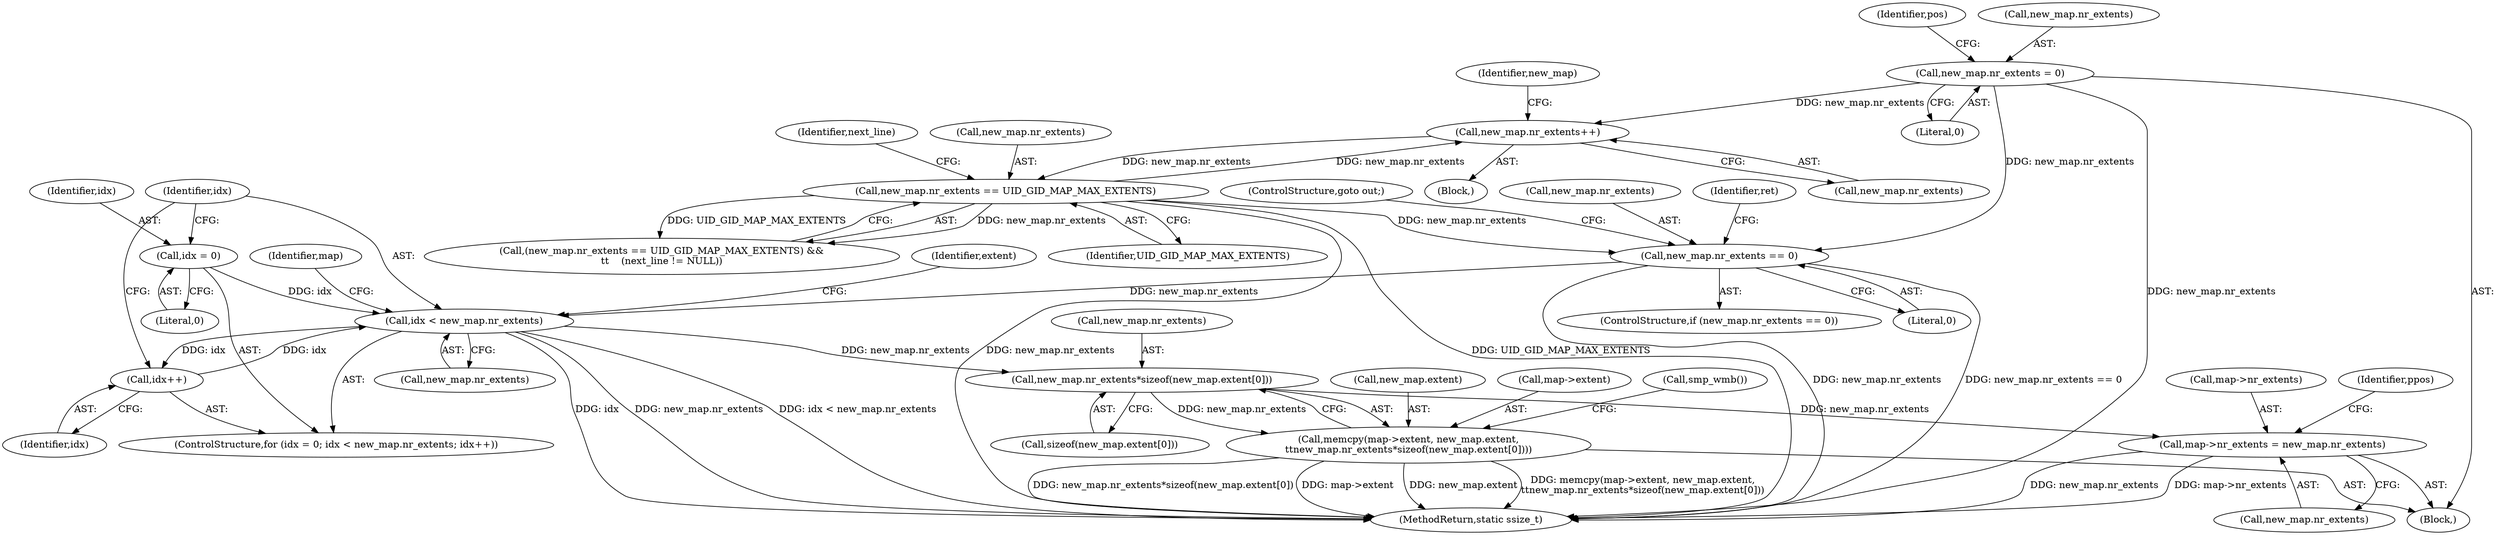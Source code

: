 digraph "0_linux_6708075f104c3c9b04b23336bb0366ca30c3931b@API" {
"1000482" [label="(Call,new_map.nr_extents*sizeof(new_map.extent[0]))"];
"1000435" [label="(Call,idx < new_map.nr_extents)"];
"1000432" [label="(Call,idx = 0)"];
"1000440" [label="(Call,idx++)"];
"1000413" [label="(Call,new_map.nr_extents == 0)"];
"1000403" [label="(Call,new_map.nr_extents == UID_GID_MAP_MAX_EXTENTS)"];
"1000397" [label="(Call,new_map.nr_extents++)"];
"1000233" [label="(Call,new_map.nr_extents = 0)"];
"1000475" [label="(Call,memcpy(map->extent, new_map.extent,\n\t\tnew_map.nr_extents*sizeof(new_map.extent[0])))"];
"1000493" [label="(Call,map->nr_extents = new_map.nr_extents)"];
"1000433" [label="(Identifier,idx)"];
"1000497" [label="(Call,new_map.nr_extents)"];
"1000494" [label="(Call,map->nr_extents)"];
"1000418" [label="(ControlStructure,goto out;)"];
"1000482" [label="(Call,new_map.nr_extents*sizeof(new_map.extent[0]))"];
"1000479" [label="(Call,new_map.extent)"];
"1000437" [label="(Call,new_map.nr_extents)"];
"1000502" [label="(Identifier,ppos)"];
"1000476" [label="(Call,map->extent)"];
"1000477" [label="(Identifier,map)"];
"1000486" [label="(Call,sizeof(new_map.extent[0]))"];
"1000405" [label="(Identifier,new_map)"];
"1000243" [label="(Block,)"];
"1000237" [label="(Literal,0)"];
"1000435" [label="(Call,idx < new_map.nr_extents)"];
"1000402" [label="(Call,(new_map.nr_extents == UID_GID_MAP_MAX_EXTENTS) &&\n\t\t    (next_line != NULL))"];
"1000475" [label="(Call,memcpy(map->extent, new_map.extent,\n\t\tnew_map.nr_extents*sizeof(new_map.extent[0])))"];
"1000413" [label="(Call,new_map.nr_extents == 0)"];
"1000440" [label="(Call,idx++)"];
"1000431" [label="(ControlStructure,for (idx = 0; idx < new_map.nr_extents; idx++))"];
"1000407" [label="(Identifier,UID_GID_MAP_MAX_EXTENTS)"];
"1000432" [label="(Call,idx = 0)"];
"1000483" [label="(Call,new_map.nr_extents)"];
"1000398" [label="(Call,new_map.nr_extents)"];
"1000434" [label="(Literal,0)"];
"1000441" [label="(Identifier,idx)"];
"1000493" [label="(Call,map->nr_extents = new_map.nr_extents)"];
"1000492" [label="(Call,smp_wmb())"];
"1000239" [label="(Identifier,pos)"];
"1000445" [label="(Identifier,extent)"];
"1000403" [label="(Call,new_map.nr_extents == UID_GID_MAP_MAX_EXTENTS)"];
"1000414" [label="(Call,new_map.nr_extents)"];
"1000404" [label="(Call,new_map.nr_extents)"];
"1000233" [label="(Call,new_map.nr_extents = 0)"];
"1000234" [label="(Call,new_map.nr_extents)"];
"1000397" [label="(Call,new_map.nr_extents++)"];
"1000436" [label="(Identifier,idx)"];
"1000412" [label="(ControlStructure,if (new_map.nr_extents == 0))"];
"1000409" [label="(Identifier,next_line)"];
"1000126" [label="(Block,)"];
"1000517" [label="(MethodReturn,static ssize_t)"];
"1000420" [label="(Identifier,ret)"];
"1000417" [label="(Literal,0)"];
"1000482" -> "1000475"  [label="AST: "];
"1000482" -> "1000486"  [label="CFG: "];
"1000483" -> "1000482"  [label="AST: "];
"1000486" -> "1000482"  [label="AST: "];
"1000475" -> "1000482"  [label="CFG: "];
"1000482" -> "1000475"  [label="DDG: new_map.nr_extents"];
"1000435" -> "1000482"  [label="DDG: new_map.nr_extents"];
"1000482" -> "1000493"  [label="DDG: new_map.nr_extents"];
"1000435" -> "1000431"  [label="AST: "];
"1000435" -> "1000437"  [label="CFG: "];
"1000436" -> "1000435"  [label="AST: "];
"1000437" -> "1000435"  [label="AST: "];
"1000445" -> "1000435"  [label="CFG: "];
"1000477" -> "1000435"  [label="CFG: "];
"1000435" -> "1000517"  [label="DDG: idx"];
"1000435" -> "1000517"  [label="DDG: new_map.nr_extents"];
"1000435" -> "1000517"  [label="DDG: idx < new_map.nr_extents"];
"1000432" -> "1000435"  [label="DDG: idx"];
"1000440" -> "1000435"  [label="DDG: idx"];
"1000413" -> "1000435"  [label="DDG: new_map.nr_extents"];
"1000435" -> "1000440"  [label="DDG: idx"];
"1000432" -> "1000431"  [label="AST: "];
"1000432" -> "1000434"  [label="CFG: "];
"1000433" -> "1000432"  [label="AST: "];
"1000434" -> "1000432"  [label="AST: "];
"1000436" -> "1000432"  [label="CFG: "];
"1000440" -> "1000431"  [label="AST: "];
"1000440" -> "1000441"  [label="CFG: "];
"1000441" -> "1000440"  [label="AST: "];
"1000436" -> "1000440"  [label="CFG: "];
"1000413" -> "1000412"  [label="AST: "];
"1000413" -> "1000417"  [label="CFG: "];
"1000414" -> "1000413"  [label="AST: "];
"1000417" -> "1000413"  [label="AST: "];
"1000418" -> "1000413"  [label="CFG: "];
"1000420" -> "1000413"  [label="CFG: "];
"1000413" -> "1000517"  [label="DDG: new_map.nr_extents"];
"1000413" -> "1000517"  [label="DDG: new_map.nr_extents == 0"];
"1000403" -> "1000413"  [label="DDG: new_map.nr_extents"];
"1000233" -> "1000413"  [label="DDG: new_map.nr_extents"];
"1000403" -> "1000402"  [label="AST: "];
"1000403" -> "1000407"  [label="CFG: "];
"1000404" -> "1000403"  [label="AST: "];
"1000407" -> "1000403"  [label="AST: "];
"1000409" -> "1000403"  [label="CFG: "];
"1000402" -> "1000403"  [label="CFG: "];
"1000403" -> "1000517"  [label="DDG: new_map.nr_extents"];
"1000403" -> "1000517"  [label="DDG: UID_GID_MAP_MAX_EXTENTS"];
"1000403" -> "1000397"  [label="DDG: new_map.nr_extents"];
"1000403" -> "1000402"  [label="DDG: new_map.nr_extents"];
"1000403" -> "1000402"  [label="DDG: UID_GID_MAP_MAX_EXTENTS"];
"1000397" -> "1000403"  [label="DDG: new_map.nr_extents"];
"1000397" -> "1000243"  [label="AST: "];
"1000397" -> "1000398"  [label="CFG: "];
"1000398" -> "1000397"  [label="AST: "];
"1000405" -> "1000397"  [label="CFG: "];
"1000233" -> "1000397"  [label="DDG: new_map.nr_extents"];
"1000233" -> "1000126"  [label="AST: "];
"1000233" -> "1000237"  [label="CFG: "];
"1000234" -> "1000233"  [label="AST: "];
"1000237" -> "1000233"  [label="AST: "];
"1000239" -> "1000233"  [label="CFG: "];
"1000233" -> "1000517"  [label="DDG: new_map.nr_extents"];
"1000475" -> "1000126"  [label="AST: "];
"1000476" -> "1000475"  [label="AST: "];
"1000479" -> "1000475"  [label="AST: "];
"1000492" -> "1000475"  [label="CFG: "];
"1000475" -> "1000517"  [label="DDG: map->extent"];
"1000475" -> "1000517"  [label="DDG: new_map.extent"];
"1000475" -> "1000517"  [label="DDG: memcpy(map->extent, new_map.extent,\n\t\tnew_map.nr_extents*sizeof(new_map.extent[0]))"];
"1000475" -> "1000517"  [label="DDG: new_map.nr_extents*sizeof(new_map.extent[0])"];
"1000493" -> "1000126"  [label="AST: "];
"1000493" -> "1000497"  [label="CFG: "];
"1000494" -> "1000493"  [label="AST: "];
"1000497" -> "1000493"  [label="AST: "];
"1000502" -> "1000493"  [label="CFG: "];
"1000493" -> "1000517"  [label="DDG: map->nr_extents"];
"1000493" -> "1000517"  [label="DDG: new_map.nr_extents"];
}

